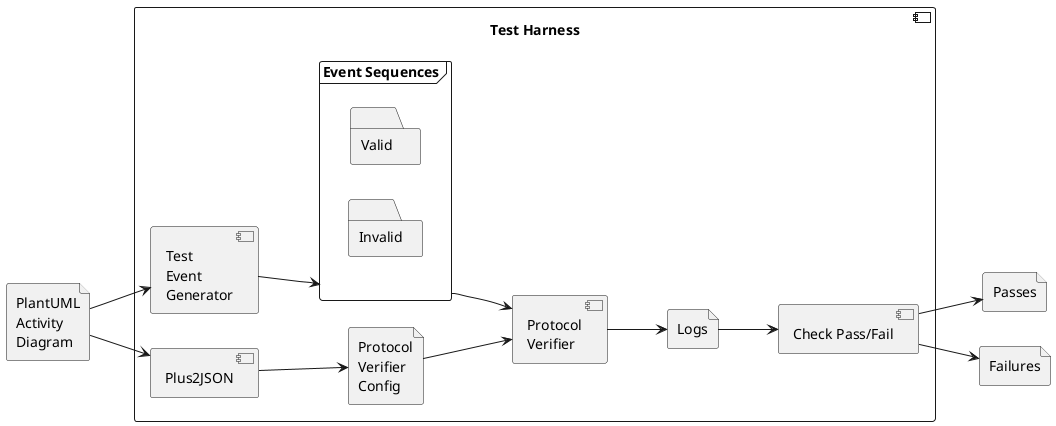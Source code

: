 @startuml
left to right direction
file "PlantUML\nActivity\nDiagram" as PUML
    component "Test Harness" as TH {
    component "Test\nEvent\nGenerator" as TEG
    component "Plus2JSON" as PJ
    frame "Event Sequences" as EventSEQ{
        folder "Valid" as Valid
        folder "Invalid" as Invalid
    }
    file "Protocol\nVerifier\nConfig" as Config
    component "Protocol\nVerifier" as PV
    file "Logs" as LOG
    component "Check Pass/Fail" as CHECK
}
file "Passes" as Pass
file "Failures" as Fail

PUML --> TEG
PUML --> PJ
TEG --> EventSEQ
PJ --> Config
EventSEQ --> PV
Config --> PV
PV --> LOG
LOG --> CHECK
CHECK --> Pass
CHECK --> Fail

@enduml